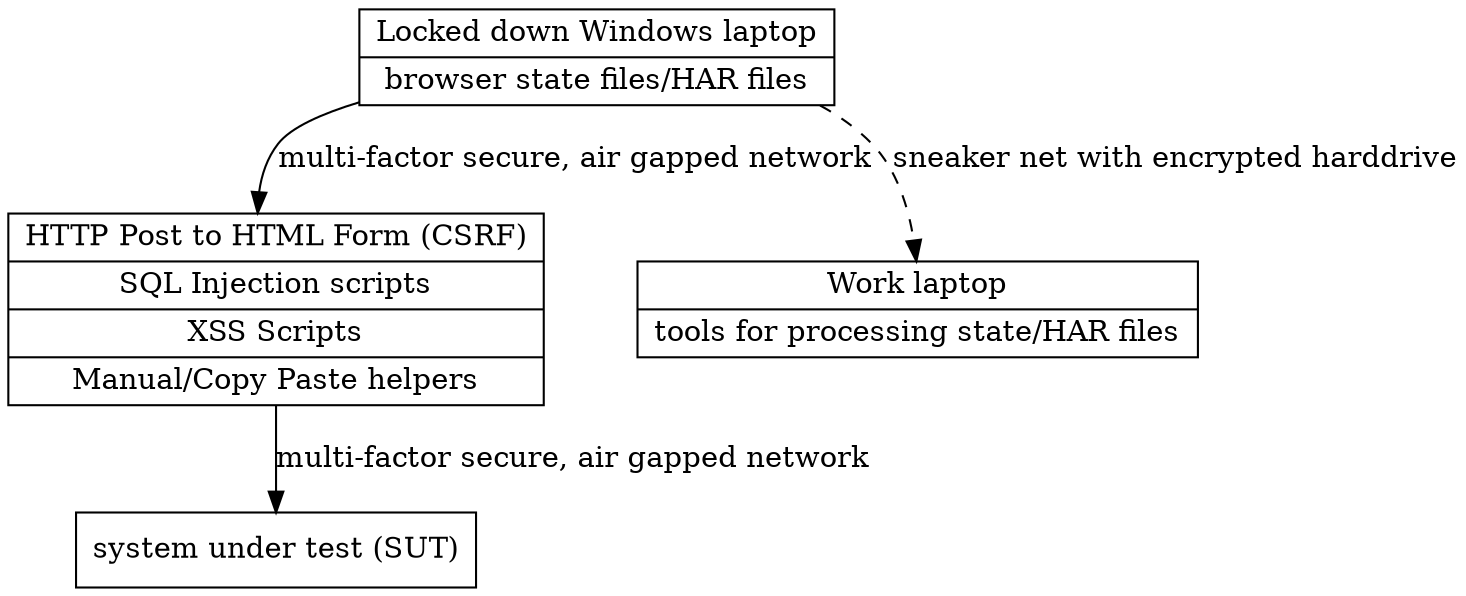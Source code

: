 digraph G {
    laptopA->tools->sut[label="multi-factor secure, air gapped network"]
    tools[shape=record, label="{ HTTP Post to HTML Form (CSRF) | SQL Injection scripts | XSS Scripts | Manual/Copy Paste helpers }"] 
    laptopA[shape=record, label="{Locked down Windows laptop| browser state files/HAR files}"]
    sut[shape=box, label="system under test (SUT)"]
    laptopB[shape=record, label="{Work laptop| tools for processing state/HAR files}"]
    laptopA->laptopB[style=dashed, label="sneaker net with encrypted harddrive"]
}
